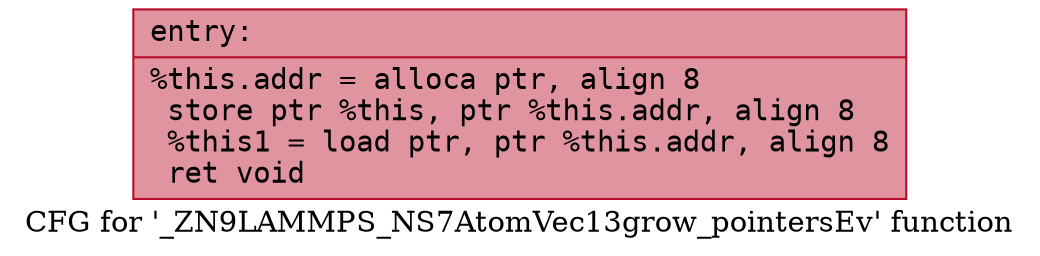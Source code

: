 digraph "CFG for '_ZN9LAMMPS_NS7AtomVec13grow_pointersEv' function" {
	label="CFG for '_ZN9LAMMPS_NS7AtomVec13grow_pointersEv' function";

	Node0x56285ac5bb30 [shape=record,color="#b70d28ff", style=filled, fillcolor="#b70d2870" fontname="Courier",label="{entry:\l|  %this.addr = alloca ptr, align 8\l  store ptr %this, ptr %this.addr, align 8\l  %this1 = load ptr, ptr %this.addr, align 8\l  ret void\l}"];
}
